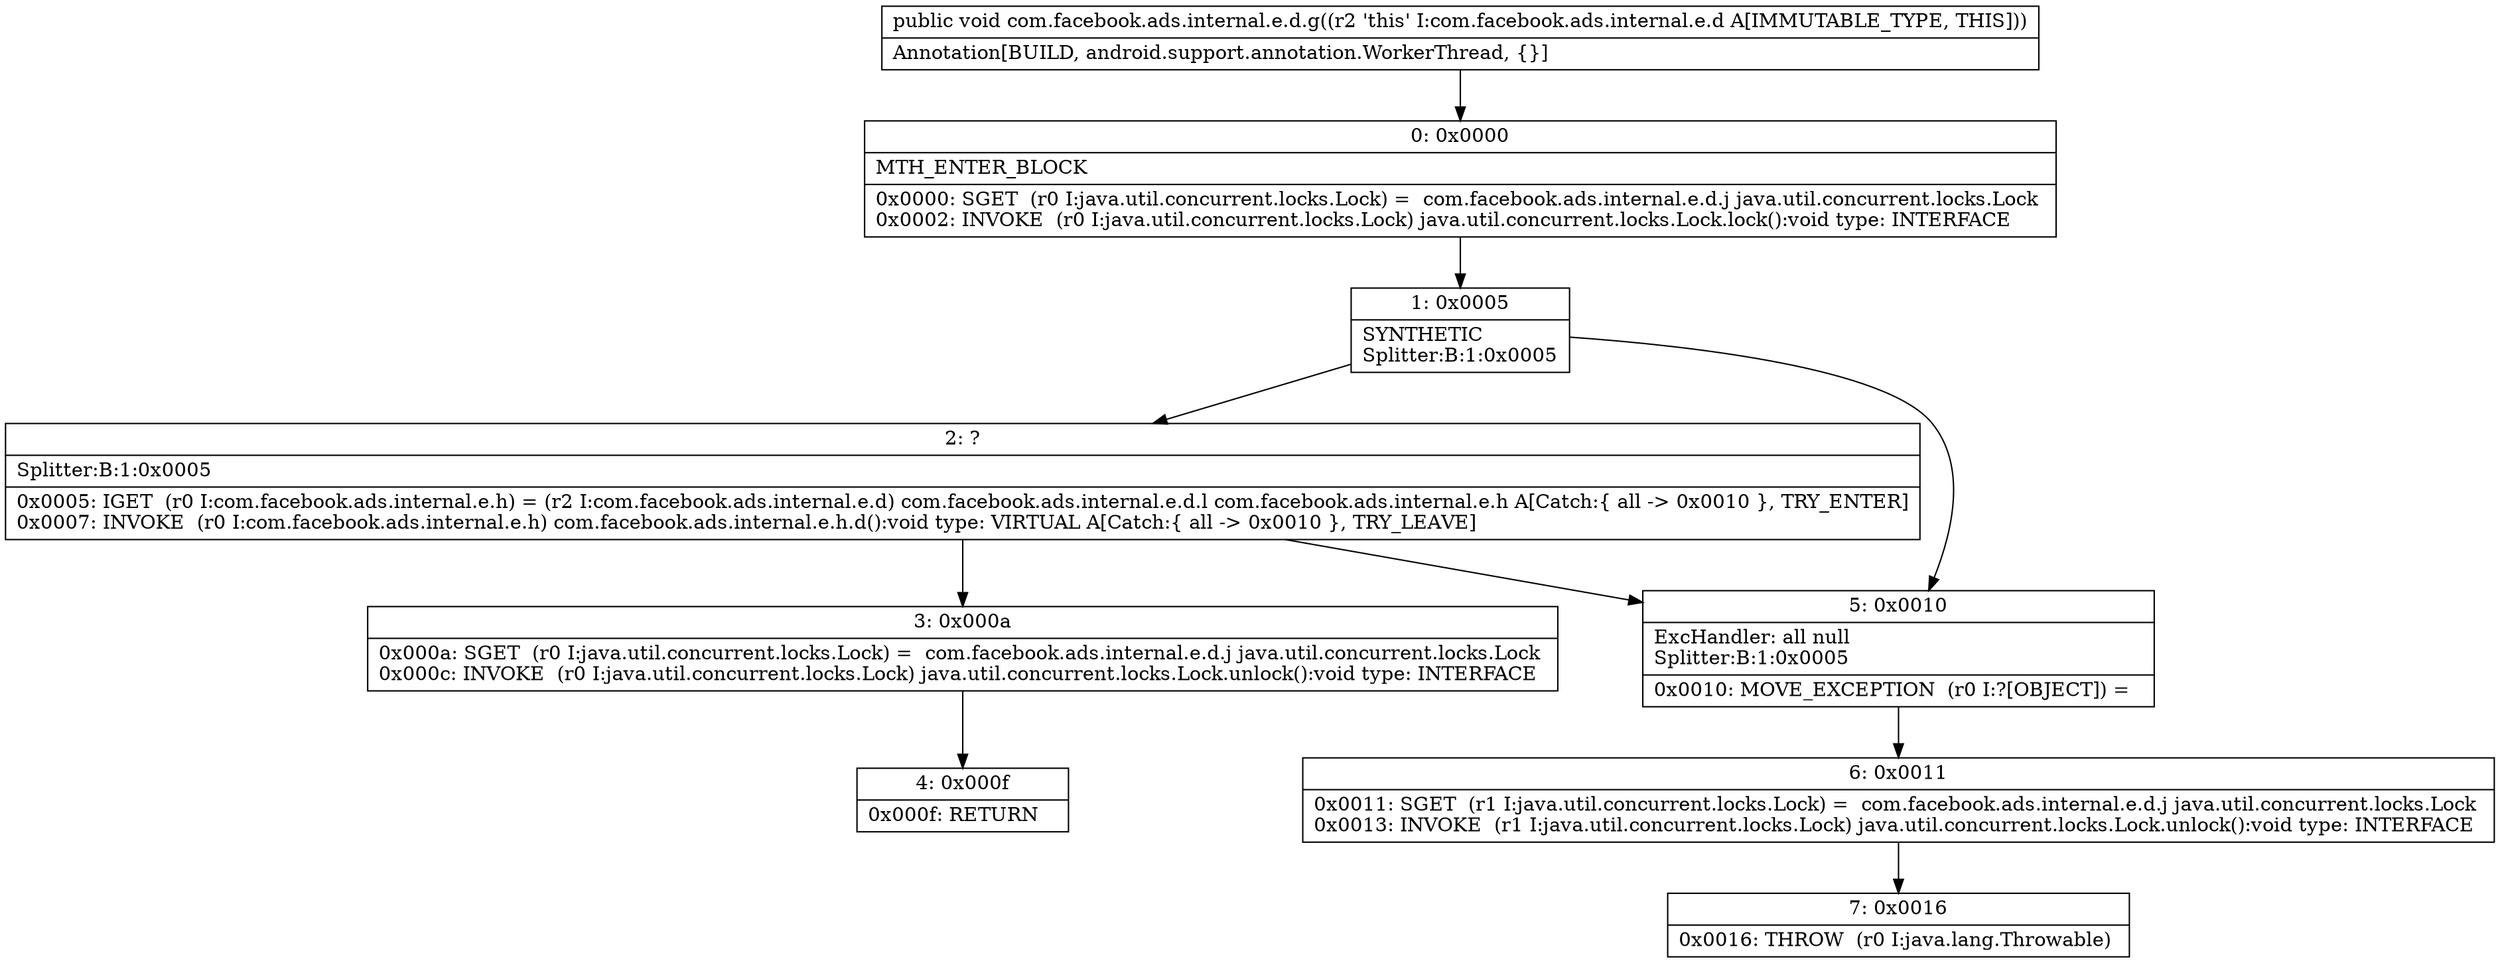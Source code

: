digraph "CFG forcom.facebook.ads.internal.e.d.g()V" {
Node_0 [shape=record,label="{0\:\ 0x0000|MTH_ENTER_BLOCK\l|0x0000: SGET  (r0 I:java.util.concurrent.locks.Lock) =  com.facebook.ads.internal.e.d.j java.util.concurrent.locks.Lock \l0x0002: INVOKE  (r0 I:java.util.concurrent.locks.Lock) java.util.concurrent.locks.Lock.lock():void type: INTERFACE \l}"];
Node_1 [shape=record,label="{1\:\ 0x0005|SYNTHETIC\lSplitter:B:1:0x0005\l}"];
Node_2 [shape=record,label="{2\:\ ?|Splitter:B:1:0x0005\l|0x0005: IGET  (r0 I:com.facebook.ads.internal.e.h) = (r2 I:com.facebook.ads.internal.e.d) com.facebook.ads.internal.e.d.l com.facebook.ads.internal.e.h A[Catch:\{ all \-\> 0x0010 \}, TRY_ENTER]\l0x0007: INVOKE  (r0 I:com.facebook.ads.internal.e.h) com.facebook.ads.internal.e.h.d():void type: VIRTUAL A[Catch:\{ all \-\> 0x0010 \}, TRY_LEAVE]\l}"];
Node_3 [shape=record,label="{3\:\ 0x000a|0x000a: SGET  (r0 I:java.util.concurrent.locks.Lock) =  com.facebook.ads.internal.e.d.j java.util.concurrent.locks.Lock \l0x000c: INVOKE  (r0 I:java.util.concurrent.locks.Lock) java.util.concurrent.locks.Lock.unlock():void type: INTERFACE \l}"];
Node_4 [shape=record,label="{4\:\ 0x000f|0x000f: RETURN   \l}"];
Node_5 [shape=record,label="{5\:\ 0x0010|ExcHandler: all null\lSplitter:B:1:0x0005\l|0x0010: MOVE_EXCEPTION  (r0 I:?[OBJECT]) =  \l}"];
Node_6 [shape=record,label="{6\:\ 0x0011|0x0011: SGET  (r1 I:java.util.concurrent.locks.Lock) =  com.facebook.ads.internal.e.d.j java.util.concurrent.locks.Lock \l0x0013: INVOKE  (r1 I:java.util.concurrent.locks.Lock) java.util.concurrent.locks.Lock.unlock():void type: INTERFACE \l}"];
Node_7 [shape=record,label="{7\:\ 0x0016|0x0016: THROW  (r0 I:java.lang.Throwable) \l}"];
MethodNode[shape=record,label="{public void com.facebook.ads.internal.e.d.g((r2 'this' I:com.facebook.ads.internal.e.d A[IMMUTABLE_TYPE, THIS]))  | Annotation[BUILD, android.support.annotation.WorkerThread, \{\}]\l}"];
MethodNode -> Node_0;
Node_0 -> Node_1;
Node_1 -> Node_2;
Node_1 -> Node_5;
Node_2 -> Node_3;
Node_2 -> Node_5;
Node_3 -> Node_4;
Node_5 -> Node_6;
Node_6 -> Node_7;
}

